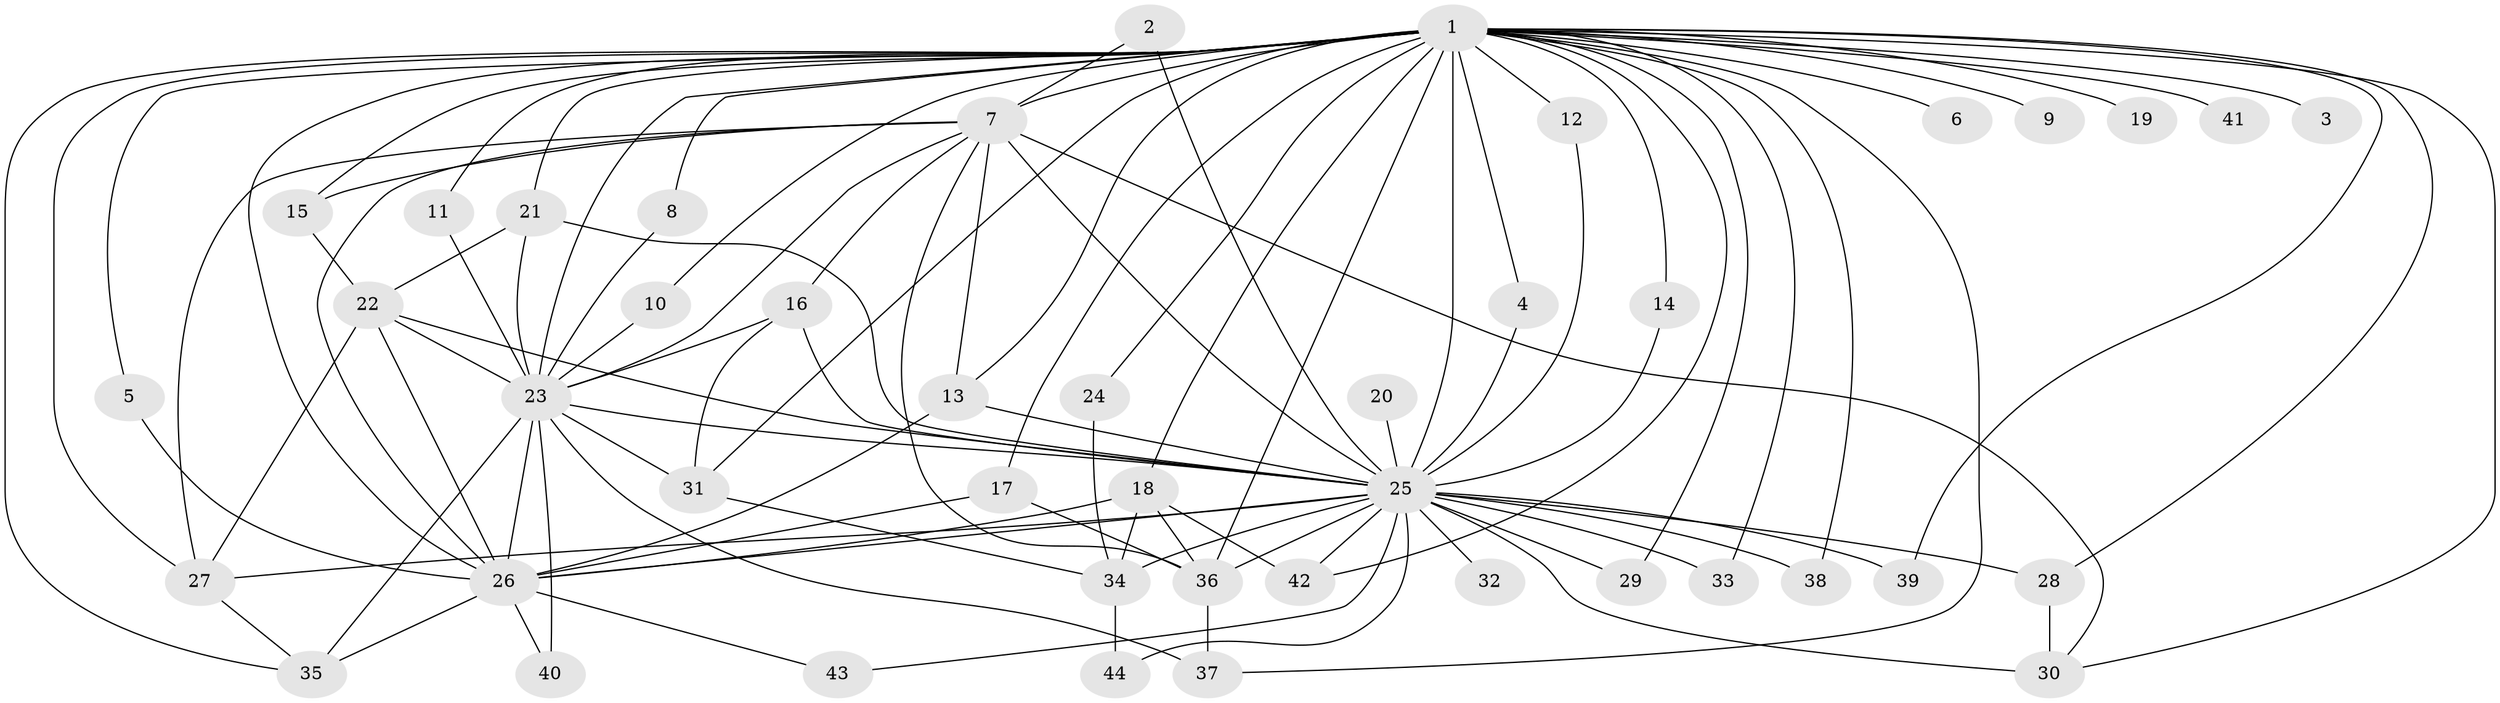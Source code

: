// original degree distribution, {18: 0.03409090909090909, 23: 0.011363636363636364, 15: 0.011363636363636364, 22: 0.011363636363636364, 17: 0.022727272727272728, 24: 0.011363636363636364, 25: 0.011363636363636364, 2: 0.5340909090909091, 3: 0.20454545454545456, 4: 0.10227272727272728, 5: 0.03409090909090909, 6: 0.011363636363636364}
// Generated by graph-tools (version 1.1) at 2025/49/03/09/25 03:49:30]
// undirected, 44 vertices, 101 edges
graph export_dot {
graph [start="1"]
  node [color=gray90,style=filled];
  1;
  2;
  3;
  4;
  5;
  6;
  7;
  8;
  9;
  10;
  11;
  12;
  13;
  14;
  15;
  16;
  17;
  18;
  19;
  20;
  21;
  22;
  23;
  24;
  25;
  26;
  27;
  28;
  29;
  30;
  31;
  32;
  33;
  34;
  35;
  36;
  37;
  38;
  39;
  40;
  41;
  42;
  43;
  44;
  1 -- 3 [weight=2.0];
  1 -- 4 [weight=1.0];
  1 -- 5 [weight=1.0];
  1 -- 6 [weight=2.0];
  1 -- 7 [weight=5.0];
  1 -- 8 [weight=1.0];
  1 -- 9 [weight=2.0];
  1 -- 10 [weight=1.0];
  1 -- 11 [weight=1.0];
  1 -- 12 [weight=2.0];
  1 -- 13 [weight=1.0];
  1 -- 14 [weight=1.0];
  1 -- 15 [weight=2.0];
  1 -- 17 [weight=1.0];
  1 -- 18 [weight=1.0];
  1 -- 19 [weight=2.0];
  1 -- 21 [weight=2.0];
  1 -- 23 [weight=6.0];
  1 -- 24 [weight=1.0];
  1 -- 25 [weight=12.0];
  1 -- 26 [weight=4.0];
  1 -- 27 [weight=1.0];
  1 -- 28 [weight=1.0];
  1 -- 29 [weight=2.0];
  1 -- 30 [weight=1.0];
  1 -- 31 [weight=2.0];
  1 -- 33 [weight=1.0];
  1 -- 35 [weight=1.0];
  1 -- 36 [weight=1.0];
  1 -- 37 [weight=1.0];
  1 -- 38 [weight=1.0];
  1 -- 39 [weight=1.0];
  1 -- 41 [weight=2.0];
  1 -- 42 [weight=1.0];
  2 -- 7 [weight=1.0];
  2 -- 25 [weight=1.0];
  4 -- 25 [weight=1.0];
  5 -- 26 [weight=1.0];
  7 -- 13 [weight=1.0];
  7 -- 15 [weight=1.0];
  7 -- 16 [weight=1.0];
  7 -- 23 [weight=1.0];
  7 -- 25 [weight=3.0];
  7 -- 26 [weight=1.0];
  7 -- 27 [weight=1.0];
  7 -- 30 [weight=1.0];
  7 -- 36 [weight=1.0];
  8 -- 23 [weight=1.0];
  10 -- 23 [weight=1.0];
  11 -- 23 [weight=1.0];
  12 -- 25 [weight=1.0];
  13 -- 25 [weight=1.0];
  13 -- 26 [weight=1.0];
  14 -- 25 [weight=1.0];
  15 -- 22 [weight=1.0];
  16 -- 23 [weight=1.0];
  16 -- 25 [weight=1.0];
  16 -- 31 [weight=1.0];
  17 -- 26 [weight=1.0];
  17 -- 36 [weight=1.0];
  18 -- 26 [weight=1.0];
  18 -- 34 [weight=1.0];
  18 -- 36 [weight=1.0];
  18 -- 42 [weight=1.0];
  20 -- 25 [weight=2.0];
  21 -- 22 [weight=1.0];
  21 -- 23 [weight=1.0];
  21 -- 25 [weight=1.0];
  22 -- 23 [weight=1.0];
  22 -- 25 [weight=1.0];
  22 -- 26 [weight=2.0];
  22 -- 27 [weight=1.0];
  23 -- 25 [weight=3.0];
  23 -- 26 [weight=2.0];
  23 -- 31 [weight=1.0];
  23 -- 35 [weight=1.0];
  23 -- 37 [weight=1.0];
  23 -- 40 [weight=1.0];
  24 -- 34 [weight=1.0];
  25 -- 26 [weight=3.0];
  25 -- 27 [weight=1.0];
  25 -- 28 [weight=1.0];
  25 -- 29 [weight=1.0];
  25 -- 30 [weight=2.0];
  25 -- 32 [weight=2.0];
  25 -- 33 [weight=1.0];
  25 -- 34 [weight=3.0];
  25 -- 36 [weight=2.0];
  25 -- 38 [weight=1.0];
  25 -- 39 [weight=1.0];
  25 -- 42 [weight=2.0];
  25 -- 43 [weight=1.0];
  25 -- 44 [weight=1.0];
  26 -- 35 [weight=1.0];
  26 -- 40 [weight=1.0];
  26 -- 43 [weight=1.0];
  27 -- 35 [weight=1.0];
  28 -- 30 [weight=1.0];
  31 -- 34 [weight=1.0];
  34 -- 44 [weight=1.0];
  36 -- 37 [weight=1.0];
}
